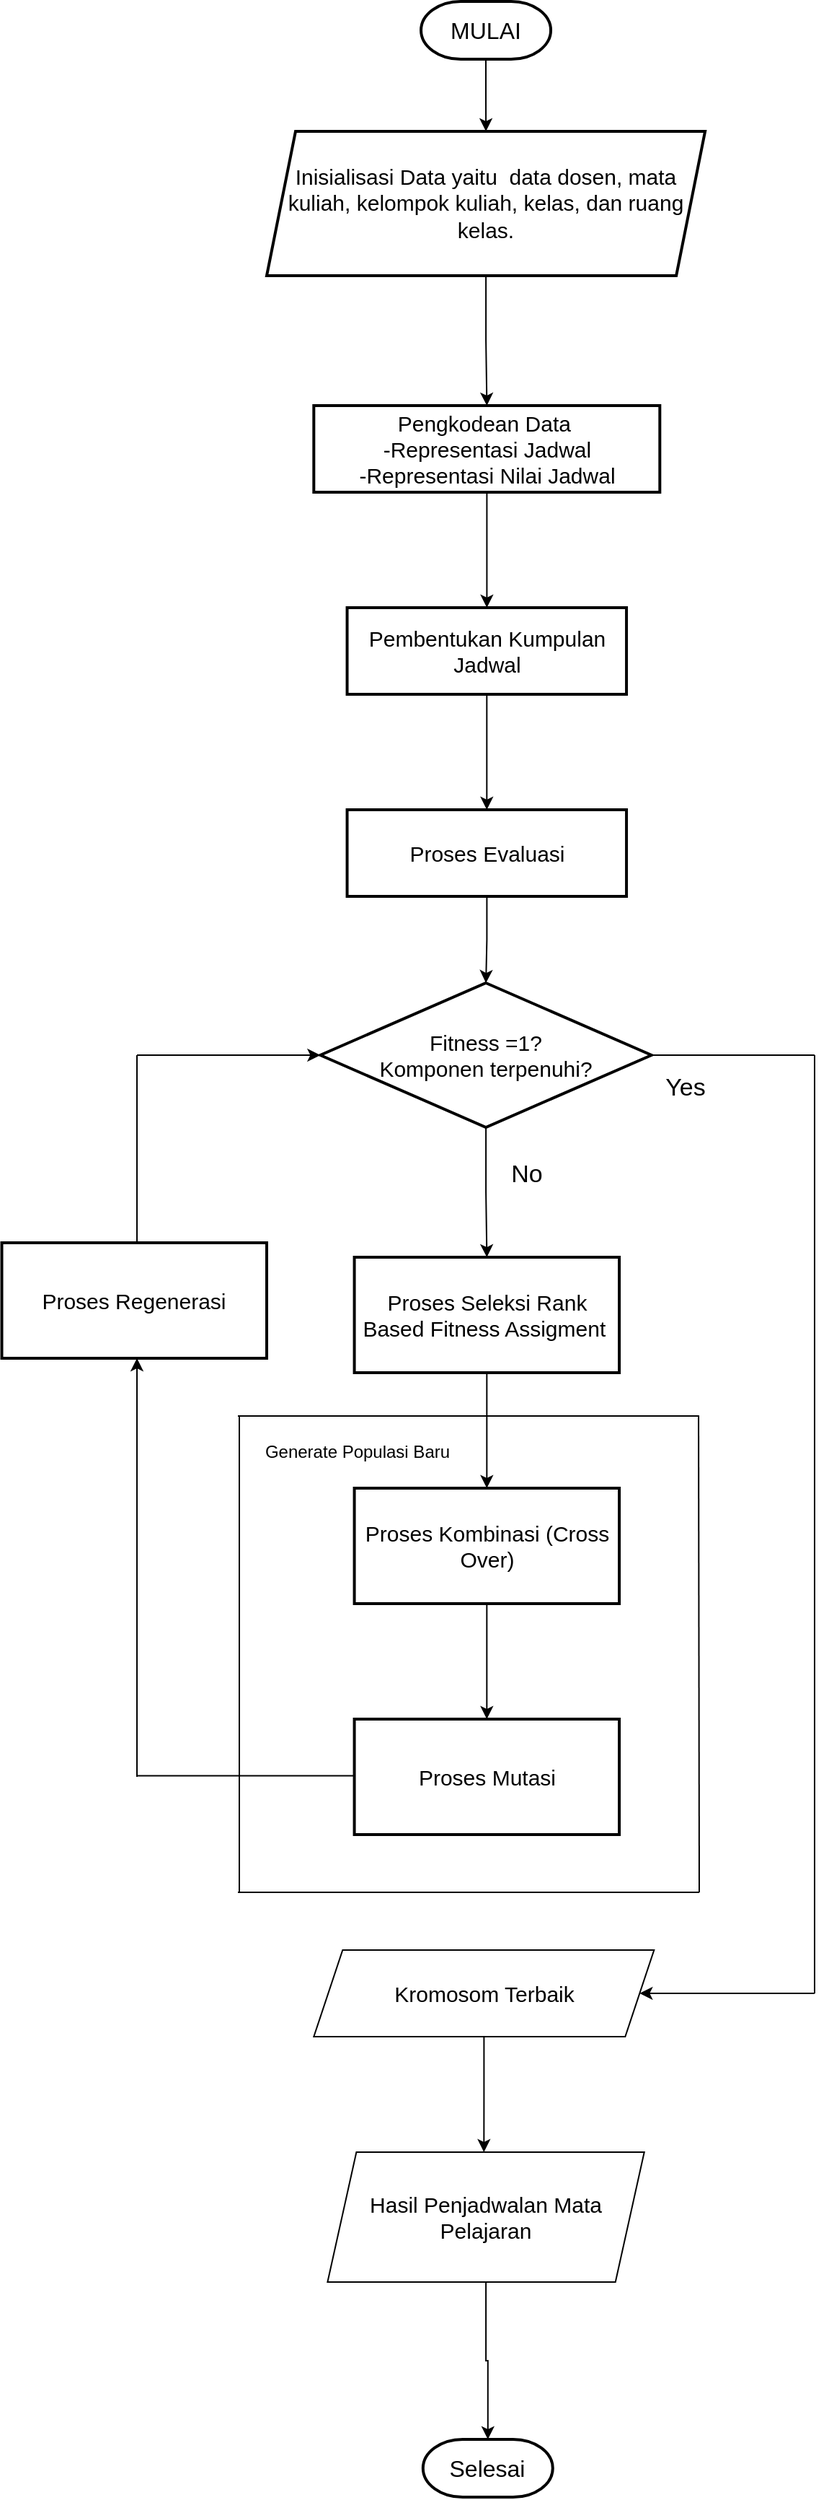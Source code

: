<mxfile version="21.8.0" type="device">
  <diagram id="C5RBs43oDa-KdzZeNtuy" name="Page-1">
    <mxGraphModel dx="2460" dy="3843" grid="1" gridSize="10" guides="1" tooltips="1" connect="1" arrows="1" fold="1" page="1" pageScale="1" pageWidth="827" pageHeight="1169" math="0" shadow="0">
      <root>
        <mxCell id="WIyWlLk6GJQsqaUBKTNV-0" />
        <mxCell id="WIyWlLk6GJQsqaUBKTNV-1" parent="WIyWlLk6GJQsqaUBKTNV-0" />
        <mxCell id="upNr1Lp3ZzRcl3v6VOv--2" value="" style="edgeStyle=orthogonalEdgeStyle;rounded=0;orthogonalLoop=1;jettySize=auto;html=1;" edge="1" parent="WIyWlLk6GJQsqaUBKTNV-1" source="upNr1Lp3ZzRcl3v6VOv--0" target="upNr1Lp3ZzRcl3v6VOv--1">
          <mxGeometry relative="1" as="geometry" />
        </mxCell>
        <mxCell id="upNr1Lp3ZzRcl3v6VOv--0" value="&lt;font style=&quot;font-size: 16px;&quot;&gt;MULAI&lt;/font&gt;" style="strokeWidth=2;html=1;shape=mxgraph.flowchart.terminator;whiteSpace=wrap;" vertex="1" parent="WIyWlLk6GJQsqaUBKTNV-1">
          <mxGeometry x="407.03" y="-2250" width="90" height="40" as="geometry" />
        </mxCell>
        <mxCell id="upNr1Lp3ZzRcl3v6VOv--4" value="" style="edgeStyle=orthogonalEdgeStyle;rounded=0;orthogonalLoop=1;jettySize=auto;html=1;" edge="1" parent="WIyWlLk6GJQsqaUBKTNV-1" source="upNr1Lp3ZzRcl3v6VOv--1" target="upNr1Lp3ZzRcl3v6VOv--3">
          <mxGeometry relative="1" as="geometry" />
        </mxCell>
        <mxCell id="upNr1Lp3ZzRcl3v6VOv--1" value="&lt;font style=&quot;font-size: 15px;&quot;&gt;Inisialisasi Data yaitu&amp;nbsp;&amp;nbsp;data dosen, mata kuliah, kelompok kuliah, kelas, dan ruang kelas.&lt;/font&gt;&lt;span style=&quot;font-size: medium; text-align: start;&quot;&gt;&lt;/span&gt;" style="shape=parallelogram;perimeter=parallelogramPerimeter;whiteSpace=wrap;html=1;fixedSize=1;strokeWidth=2;" vertex="1" parent="WIyWlLk6GJQsqaUBKTNV-1">
          <mxGeometry x="300" y="-2160" width="304.06" height="100" as="geometry" />
        </mxCell>
        <mxCell id="upNr1Lp3ZzRcl3v6VOv--6" value="" style="edgeStyle=orthogonalEdgeStyle;rounded=0;orthogonalLoop=1;jettySize=auto;html=1;" edge="1" parent="WIyWlLk6GJQsqaUBKTNV-1" source="upNr1Lp3ZzRcl3v6VOv--3" target="upNr1Lp3ZzRcl3v6VOv--5">
          <mxGeometry relative="1" as="geometry" />
        </mxCell>
        <mxCell id="upNr1Lp3ZzRcl3v6VOv--3" value="&lt;font style=&quot;font-size: 15px;&quot;&gt;Pengkodean Data&amp;nbsp;&lt;br&gt;-Representasi Jadwal&lt;br&gt;-Representasi Nilai Jadwal&lt;/font&gt;" style="whiteSpace=wrap;html=1;strokeWidth=2;" vertex="1" parent="WIyWlLk6GJQsqaUBKTNV-1">
          <mxGeometry x="332.66" y="-1970" width="240" height="60" as="geometry" />
        </mxCell>
        <mxCell id="upNr1Lp3ZzRcl3v6VOv--8" value="" style="edgeStyle=orthogonalEdgeStyle;rounded=0;orthogonalLoop=1;jettySize=auto;html=1;" edge="1" parent="WIyWlLk6GJQsqaUBKTNV-1" source="upNr1Lp3ZzRcl3v6VOv--5" target="upNr1Lp3ZzRcl3v6VOv--7">
          <mxGeometry relative="1" as="geometry" />
        </mxCell>
        <mxCell id="upNr1Lp3ZzRcl3v6VOv--5" value="&lt;font style=&quot;font-size: 15px;&quot;&gt;Pembentukan Kumpulan Jadwal&lt;/font&gt;" style="whiteSpace=wrap;html=1;strokeWidth=2;" vertex="1" parent="WIyWlLk6GJQsqaUBKTNV-1">
          <mxGeometry x="355.78" y="-1830" width="193.75" height="60" as="geometry" />
        </mxCell>
        <mxCell id="upNr1Lp3ZzRcl3v6VOv--10" value="" style="edgeStyle=orthogonalEdgeStyle;rounded=0;orthogonalLoop=1;jettySize=auto;html=1;" edge="1" parent="WIyWlLk6GJQsqaUBKTNV-1" source="upNr1Lp3ZzRcl3v6VOv--7" target="upNr1Lp3ZzRcl3v6VOv--9">
          <mxGeometry relative="1" as="geometry" />
        </mxCell>
        <mxCell id="upNr1Lp3ZzRcl3v6VOv--7" value="&lt;font style=&quot;font-size: 15px;&quot;&gt;Proses Evaluasi&lt;/font&gt;" style="whiteSpace=wrap;html=1;strokeWidth=2;" vertex="1" parent="WIyWlLk6GJQsqaUBKTNV-1">
          <mxGeometry x="355.78" y="-1690" width="193.75" height="60" as="geometry" />
        </mxCell>
        <mxCell id="upNr1Lp3ZzRcl3v6VOv--12" value="" style="edgeStyle=orthogonalEdgeStyle;rounded=0;orthogonalLoop=1;jettySize=auto;html=1;" edge="1" parent="WIyWlLk6GJQsqaUBKTNV-1" source="upNr1Lp3ZzRcl3v6VOv--9" target="upNr1Lp3ZzRcl3v6VOv--11">
          <mxGeometry relative="1" as="geometry" />
        </mxCell>
        <mxCell id="upNr1Lp3ZzRcl3v6VOv--9" value="&lt;font style=&quot;font-size: 15px;&quot;&gt;Fitness =1?&lt;br&gt;Komponen terpenuhi?&lt;/font&gt;" style="rhombus;whiteSpace=wrap;html=1;strokeWidth=2;" vertex="1" parent="WIyWlLk6GJQsqaUBKTNV-1">
          <mxGeometry x="337.19" y="-1570" width="229.69" height="100" as="geometry" />
        </mxCell>
        <mxCell id="upNr1Lp3ZzRcl3v6VOv--14" value="" style="edgeStyle=orthogonalEdgeStyle;rounded=0;orthogonalLoop=1;jettySize=auto;html=1;" edge="1" parent="WIyWlLk6GJQsqaUBKTNV-1" source="upNr1Lp3ZzRcl3v6VOv--11" target="upNr1Lp3ZzRcl3v6VOv--13">
          <mxGeometry relative="1" as="geometry" />
        </mxCell>
        <mxCell id="upNr1Lp3ZzRcl3v6VOv--11" value="&lt;font style=&quot;font-size: 15px;&quot;&gt;Proses Seleksi Rank Based Fitness Assigment&amp;nbsp;&lt;/font&gt;" style="whiteSpace=wrap;html=1;strokeWidth=2;" vertex="1" parent="WIyWlLk6GJQsqaUBKTNV-1">
          <mxGeometry x="360.79" y="-1380" width="183.75" height="80" as="geometry" />
        </mxCell>
        <mxCell id="upNr1Lp3ZzRcl3v6VOv--16" value="" style="edgeStyle=orthogonalEdgeStyle;rounded=0;orthogonalLoop=1;jettySize=auto;html=1;" edge="1" parent="WIyWlLk6GJQsqaUBKTNV-1" source="upNr1Lp3ZzRcl3v6VOv--13" target="upNr1Lp3ZzRcl3v6VOv--15">
          <mxGeometry relative="1" as="geometry" />
        </mxCell>
        <mxCell id="upNr1Lp3ZzRcl3v6VOv--13" value="&lt;span style=&quot;font-size: 15px;&quot;&gt;Proses Kombinasi (Cross Over)&lt;/span&gt;" style="whiteSpace=wrap;html=1;strokeWidth=2;" vertex="1" parent="WIyWlLk6GJQsqaUBKTNV-1">
          <mxGeometry x="360.79" y="-1220" width="183.75" height="80" as="geometry" />
        </mxCell>
        <mxCell id="upNr1Lp3ZzRcl3v6VOv--15" value="&lt;span style=&quot;font-size: 15px;&quot;&gt;Proses Mutasi&lt;/span&gt;" style="whiteSpace=wrap;html=1;strokeWidth=2;" vertex="1" parent="WIyWlLk6GJQsqaUBKTNV-1">
          <mxGeometry x="360.79" y="-1060" width="183.75" height="80" as="geometry" />
        </mxCell>
        <mxCell id="upNr1Lp3ZzRcl3v6VOv--21" value="" style="edgeStyle=orthogonalEdgeStyle;rounded=0;orthogonalLoop=1;jettySize=auto;html=1;" edge="1" parent="WIyWlLk6GJQsqaUBKTNV-1" source="upNr1Lp3ZzRcl3v6VOv--19">
          <mxGeometry relative="1" as="geometry">
            <mxPoint x="450.66" y="-760" as="targetPoint" />
          </mxGeometry>
        </mxCell>
        <mxCell id="upNr1Lp3ZzRcl3v6VOv--19" value="&lt;font style=&quot;font-size: 15px;&quot;&gt;Kromosom Terbaik&lt;/font&gt;" style="shape=parallelogram;perimeter=parallelogramPerimeter;whiteSpace=wrap;html=1;fixedSize=1;" vertex="1" parent="WIyWlLk6GJQsqaUBKTNV-1">
          <mxGeometry x="332.66" y="-900" width="236" height="60" as="geometry" />
        </mxCell>
        <mxCell id="upNr1Lp3ZzRcl3v6VOv--24" value="&lt;span style=&quot;font-size: 16px;&quot;&gt;Selesai&lt;/span&gt;" style="strokeWidth=2;html=1;shape=mxgraph.flowchart.terminator;whiteSpace=wrap;" vertex="1" parent="WIyWlLk6GJQsqaUBKTNV-1">
          <mxGeometry x="408.4" y="-561" width="90" height="40" as="geometry" />
        </mxCell>
        <mxCell id="upNr1Lp3ZzRcl3v6VOv--29" value="" style="edgeStyle=orthogonalEdgeStyle;rounded=0;orthogonalLoop=1;jettySize=auto;html=1;" edge="1" parent="WIyWlLk6GJQsqaUBKTNV-1" source="upNr1Lp3ZzRcl3v6VOv--27" target="upNr1Lp3ZzRcl3v6VOv--24">
          <mxGeometry relative="1" as="geometry" />
        </mxCell>
        <mxCell id="upNr1Lp3ZzRcl3v6VOv--27" value="&lt;font style=&quot;font-size: 15px;&quot;&gt;Hasil Penjadwalan Mata Pelajaran&lt;/font&gt;" style="shape=parallelogram;perimeter=parallelogramPerimeter;whiteSpace=wrap;html=1;fixedSize=1;" vertex="1" parent="WIyWlLk6GJQsqaUBKTNV-1">
          <mxGeometry x="342.2" y="-760" width="219.67" height="90" as="geometry" />
        </mxCell>
        <mxCell id="upNr1Lp3ZzRcl3v6VOv--30" value="&lt;font style=&quot;font-size: 17px;&quot;&gt;No&lt;/font&gt;" style="text;html=1;align=center;verticalAlign=middle;resizable=0;points=[];autosize=1;strokeColor=none;fillColor=none;" vertex="1" parent="WIyWlLk6GJQsqaUBKTNV-1">
          <mxGeometry x="455" y="-1452" width="50" height="30" as="geometry" />
        </mxCell>
        <mxCell id="upNr1Lp3ZzRcl3v6VOv--31" value="" style="endArrow=none;html=1;rounded=0;" edge="1" parent="WIyWlLk6GJQsqaUBKTNV-1">
          <mxGeometry width="50" height="50" relative="1" as="geometry">
            <mxPoint x="566.88" y="-1520" as="sourcePoint" />
            <mxPoint x="680" y="-1520" as="targetPoint" />
          </mxGeometry>
        </mxCell>
        <mxCell id="upNr1Lp3ZzRcl3v6VOv--32" value="" style="endArrow=none;html=1;rounded=0;" edge="1" parent="WIyWlLk6GJQsqaUBKTNV-1">
          <mxGeometry width="50" height="50" relative="1" as="geometry">
            <mxPoint x="680" y="-870" as="sourcePoint" />
            <mxPoint x="680" y="-1520" as="targetPoint" />
          </mxGeometry>
        </mxCell>
        <mxCell id="upNr1Lp3ZzRcl3v6VOv--33" value="" style="endArrow=classic;html=1;rounded=0;entryX=1;entryY=0.5;entryDx=0;entryDy=0;" edge="1" parent="WIyWlLk6GJQsqaUBKTNV-1" target="upNr1Lp3ZzRcl3v6VOv--19">
          <mxGeometry width="50" height="50" relative="1" as="geometry">
            <mxPoint x="680" y="-870" as="sourcePoint" />
            <mxPoint x="730" y="-920" as="targetPoint" />
          </mxGeometry>
        </mxCell>
        <mxCell id="upNr1Lp3ZzRcl3v6VOv--34" value="&lt;font style=&quot;font-size: 17px;&quot;&gt;Yes&lt;/font&gt;" style="text;html=1;align=center;verticalAlign=middle;resizable=0;points=[];autosize=1;strokeColor=none;fillColor=none;" vertex="1" parent="WIyWlLk6GJQsqaUBKTNV-1">
          <mxGeometry x="565" y="-1512" width="50" height="30" as="geometry" />
        </mxCell>
        <mxCell id="upNr1Lp3ZzRcl3v6VOv--35" value="" style="endArrow=none;html=1;rounded=0;" edge="1" parent="WIyWlLk6GJQsqaUBKTNV-1">
          <mxGeometry width="50" height="50" relative="1" as="geometry">
            <mxPoint x="210" y="-1020.71" as="sourcePoint" />
            <mxPoint x="360.79" y="-1020.71" as="targetPoint" />
          </mxGeometry>
        </mxCell>
        <mxCell id="upNr1Lp3ZzRcl3v6VOv--36" value="" style="endArrow=classic;html=1;rounded=0;" edge="1" parent="WIyWlLk6GJQsqaUBKTNV-1">
          <mxGeometry width="50" height="50" relative="1" as="geometry">
            <mxPoint x="210" y="-1020" as="sourcePoint" />
            <mxPoint x="210" y="-1310" as="targetPoint" />
          </mxGeometry>
        </mxCell>
        <mxCell id="upNr1Lp3ZzRcl3v6VOv--37" value="&lt;span style=&quot;font-size: 15px;&quot;&gt;Proses Regenerasi&lt;/span&gt;" style="whiteSpace=wrap;html=1;strokeWidth=2;" vertex="1" parent="WIyWlLk6GJQsqaUBKTNV-1">
          <mxGeometry x="116.25" y="-1390" width="183.75" height="80" as="geometry" />
        </mxCell>
        <mxCell id="upNr1Lp3ZzRcl3v6VOv--38" value="" style="endArrow=none;html=1;rounded=0;" edge="1" parent="WIyWlLk6GJQsqaUBKTNV-1">
          <mxGeometry width="50" height="50" relative="1" as="geometry">
            <mxPoint x="210" y="-1390" as="sourcePoint" />
            <mxPoint x="210" y="-1520" as="targetPoint" />
          </mxGeometry>
        </mxCell>
        <mxCell id="upNr1Lp3ZzRcl3v6VOv--39" value="" style="endArrow=classic;html=1;rounded=0;" edge="1" parent="WIyWlLk6GJQsqaUBKTNV-1" target="upNr1Lp3ZzRcl3v6VOv--9">
          <mxGeometry width="50" height="50" relative="1" as="geometry">
            <mxPoint x="210" y="-1520" as="sourcePoint" />
            <mxPoint x="260" y="-1570" as="targetPoint" />
          </mxGeometry>
        </mxCell>
        <mxCell id="upNr1Lp3ZzRcl3v6VOv--45" value="" style="endArrow=none;html=1;rounded=0;" edge="1" parent="WIyWlLk6GJQsqaUBKTNV-1">
          <mxGeometry width="50" height="50" relative="1" as="geometry">
            <mxPoint x="280" y="-940" as="sourcePoint" />
            <mxPoint x="600" y="-940" as="targetPoint" />
          </mxGeometry>
        </mxCell>
        <mxCell id="upNr1Lp3ZzRcl3v6VOv--52" value="" style="endArrow=none;html=1;rounded=0;" edge="1" parent="WIyWlLk6GJQsqaUBKTNV-1">
          <mxGeometry width="50" height="50" relative="1" as="geometry">
            <mxPoint x="281" y="-940" as="sourcePoint" />
            <mxPoint x="281" y="-1270" as="targetPoint" />
          </mxGeometry>
        </mxCell>
        <mxCell id="upNr1Lp3ZzRcl3v6VOv--53" value="" style="endArrow=none;html=1;rounded=0;" edge="1" parent="WIyWlLk6GJQsqaUBKTNV-1">
          <mxGeometry width="50" height="50" relative="1" as="geometry">
            <mxPoint x="280" y="-1270" as="sourcePoint" />
            <mxPoint x="600" y="-1270" as="targetPoint" />
          </mxGeometry>
        </mxCell>
        <mxCell id="upNr1Lp3ZzRcl3v6VOv--54" value="" style="endArrow=none;html=1;rounded=0;" edge="1" parent="WIyWlLk6GJQsqaUBKTNV-1">
          <mxGeometry width="50" height="50" relative="1" as="geometry">
            <mxPoint x="600" y="-940" as="sourcePoint" />
            <mxPoint x="599.53" y="-1270" as="targetPoint" />
          </mxGeometry>
        </mxCell>
        <mxCell id="upNr1Lp3ZzRcl3v6VOv--56" value="Generate Populasi Baru" style="text;html=1;strokeColor=none;fillColor=none;align=center;verticalAlign=middle;whiteSpace=wrap;rounded=0;" vertex="1" parent="WIyWlLk6GJQsqaUBKTNV-1">
          <mxGeometry x="295.78" y="-1260" width="134.22" height="30" as="geometry" />
        </mxCell>
      </root>
    </mxGraphModel>
  </diagram>
</mxfile>
